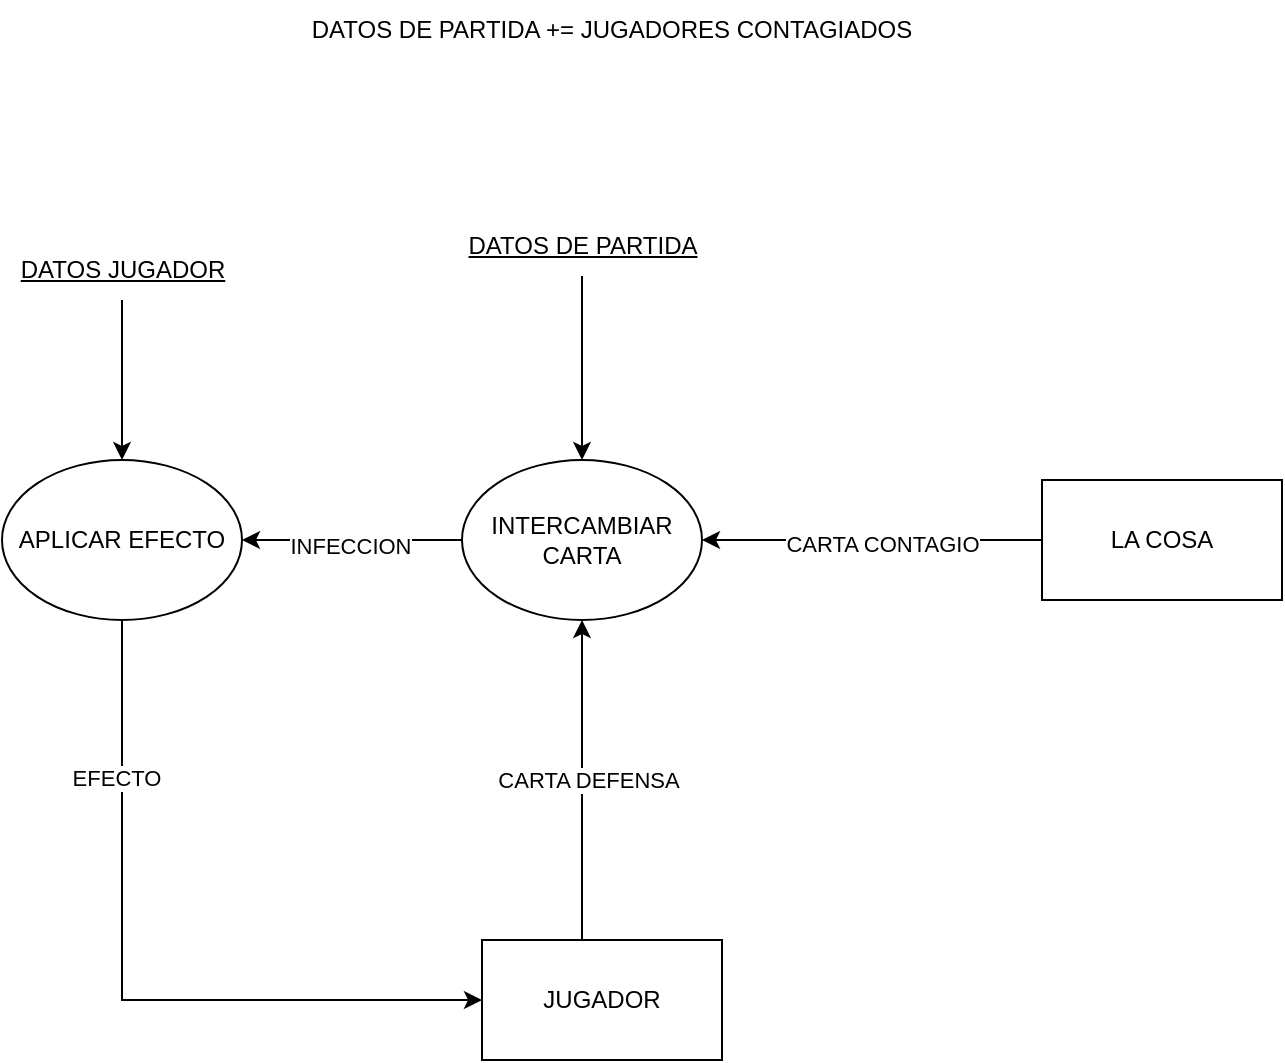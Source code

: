 <mxfile version="21.7.2" type="github">
  <diagram name="Page-1" id="yMPR5Zr8aLbWXgJyp48I">
    <mxGraphModel dx="1114" dy="615" grid="1" gridSize="10" guides="1" tooltips="1" connect="1" arrows="1" fold="1" page="1" pageScale="1" pageWidth="1390" pageHeight="980" math="0" shadow="0">
      <root>
        <mxCell id="0" />
        <mxCell id="1" parent="0" />
        <mxCell id="_i_tBixmd1OalZ8sn5dX-15" style="edgeStyle=orthogonalEdgeStyle;rounded=0;orthogonalLoop=1;jettySize=auto;html=1;entryX=0.5;entryY=1;entryDx=0;entryDy=0;" edge="1" parent="1" source="_i_tBixmd1OalZ8sn5dX-1" target="_i_tBixmd1OalZ8sn5dX-3">
          <mxGeometry relative="1" as="geometry">
            <Array as="points">
              <mxPoint x="570" y="480" />
              <mxPoint x="570" y="480" />
            </Array>
          </mxGeometry>
        </mxCell>
        <mxCell id="_i_tBixmd1OalZ8sn5dX-16" value="CARTA DEFENSA" style="edgeLabel;html=1;align=center;verticalAlign=middle;resizable=0;points=[];" vertex="1" connectable="0" parent="_i_tBixmd1OalZ8sn5dX-15">
          <mxGeometry y="-3" relative="1" as="geometry">
            <mxPoint as="offset" />
          </mxGeometry>
        </mxCell>
        <mxCell id="_i_tBixmd1OalZ8sn5dX-1" value="JUGADOR" style="rounded=0;whiteSpace=wrap;html=1;" vertex="1" parent="1">
          <mxGeometry x="520" y="520" width="120" height="60" as="geometry" />
        </mxCell>
        <mxCell id="_i_tBixmd1OalZ8sn5dX-4" style="edgeStyle=orthogonalEdgeStyle;rounded=0;orthogonalLoop=1;jettySize=auto;html=1;entryX=1;entryY=0.5;entryDx=0;entryDy=0;" edge="1" parent="1" source="_i_tBixmd1OalZ8sn5dX-2" target="_i_tBixmd1OalZ8sn5dX-3">
          <mxGeometry relative="1" as="geometry" />
        </mxCell>
        <mxCell id="_i_tBixmd1OalZ8sn5dX-5" value="CARTA CONTAGIO" style="edgeLabel;html=1;align=center;verticalAlign=middle;resizable=0;points=[];" vertex="1" connectable="0" parent="_i_tBixmd1OalZ8sn5dX-4">
          <mxGeometry x="-0.059" y="2" relative="1" as="geometry">
            <mxPoint as="offset" />
          </mxGeometry>
        </mxCell>
        <mxCell id="_i_tBixmd1OalZ8sn5dX-2" value="LA COSA" style="rounded=0;whiteSpace=wrap;html=1;" vertex="1" parent="1">
          <mxGeometry x="800" y="290" width="120" height="60" as="geometry" />
        </mxCell>
        <mxCell id="_i_tBixmd1OalZ8sn5dX-13" style="edgeStyle=orthogonalEdgeStyle;rounded=0;orthogonalLoop=1;jettySize=auto;html=1;entryX=1;entryY=0.5;entryDx=0;entryDy=0;" edge="1" parent="1" source="_i_tBixmd1OalZ8sn5dX-3" target="_i_tBixmd1OalZ8sn5dX-12">
          <mxGeometry relative="1" as="geometry" />
        </mxCell>
        <mxCell id="_i_tBixmd1OalZ8sn5dX-14" value="INFECCION" style="edgeLabel;html=1;align=center;verticalAlign=middle;resizable=0;points=[];" vertex="1" connectable="0" parent="_i_tBixmd1OalZ8sn5dX-13">
          <mxGeometry x="0.022" y="3" relative="1" as="geometry">
            <mxPoint as="offset" />
          </mxGeometry>
        </mxCell>
        <mxCell id="_i_tBixmd1OalZ8sn5dX-3" value="&lt;div&gt;INTERCAMBIAR&lt;/div&gt;&lt;div&gt;CARTA&lt;br&gt;&lt;/div&gt;" style="ellipse;whiteSpace=wrap;html=1;" vertex="1" parent="1">
          <mxGeometry x="510" y="280" width="120" height="80" as="geometry" />
        </mxCell>
        <mxCell id="_i_tBixmd1OalZ8sn5dX-9" style="edgeStyle=orthogonalEdgeStyle;rounded=0;orthogonalLoop=1;jettySize=auto;html=1;entryX=0.5;entryY=0;entryDx=0;entryDy=0;" edge="1" parent="1" source="_i_tBixmd1OalZ8sn5dX-8" target="_i_tBixmd1OalZ8sn5dX-3">
          <mxGeometry relative="1" as="geometry" />
        </mxCell>
        <mxCell id="_i_tBixmd1OalZ8sn5dX-8" value="&lt;u&gt;DATOS DE PARTIDA&lt;br&gt;&lt;/u&gt;" style="text;html=1;align=center;verticalAlign=middle;resizable=0;points=[];autosize=1;strokeColor=none;fillColor=none;" vertex="1" parent="1">
          <mxGeometry x="500" y="158" width="140" height="30" as="geometry" />
        </mxCell>
        <mxCell id="_i_tBixmd1OalZ8sn5dX-10" value="DATOS DE PARTIDA += JUGADORES CONTAGIADOS" style="text;html=1;strokeColor=none;fillColor=none;align=center;verticalAlign=middle;whiteSpace=wrap;rounded=0;" vertex="1" parent="1">
          <mxGeometry x="400" y="50" width="370" height="30" as="geometry" />
        </mxCell>
        <mxCell id="_i_tBixmd1OalZ8sn5dX-17" style="edgeStyle=orthogonalEdgeStyle;rounded=0;orthogonalLoop=1;jettySize=auto;html=1;entryX=0;entryY=0.5;entryDx=0;entryDy=0;" edge="1" parent="1" source="_i_tBixmd1OalZ8sn5dX-12" target="_i_tBixmd1OalZ8sn5dX-1">
          <mxGeometry relative="1" as="geometry">
            <Array as="points">
              <mxPoint x="340" y="550" />
            </Array>
          </mxGeometry>
        </mxCell>
        <mxCell id="_i_tBixmd1OalZ8sn5dX-18" value="EFECTO" style="edgeLabel;html=1;align=center;verticalAlign=middle;resizable=0;points=[];" vertex="1" connectable="0" parent="_i_tBixmd1OalZ8sn5dX-17">
          <mxGeometry x="-0.573" y="-3" relative="1" as="geometry">
            <mxPoint as="offset" />
          </mxGeometry>
        </mxCell>
        <mxCell id="_i_tBixmd1OalZ8sn5dX-12" value="APLICAR EFECTO" style="ellipse;whiteSpace=wrap;html=1;" vertex="1" parent="1">
          <mxGeometry x="280" y="280" width="120" height="80" as="geometry" />
        </mxCell>
        <mxCell id="_i_tBixmd1OalZ8sn5dX-20" style="edgeStyle=orthogonalEdgeStyle;rounded=0;orthogonalLoop=1;jettySize=auto;html=1;entryX=0.5;entryY=0;entryDx=0;entryDy=0;" edge="1" parent="1" source="_i_tBixmd1OalZ8sn5dX-19" target="_i_tBixmd1OalZ8sn5dX-12">
          <mxGeometry relative="1" as="geometry" />
        </mxCell>
        <mxCell id="_i_tBixmd1OalZ8sn5dX-19" value="&lt;u&gt;DATOS JUGADOR&lt;br&gt;&lt;/u&gt;" style="text;html=1;align=center;verticalAlign=middle;resizable=0;points=[];autosize=1;strokeColor=none;fillColor=none;" vertex="1" parent="1">
          <mxGeometry x="280" y="170" width="120" height="30" as="geometry" />
        </mxCell>
      </root>
    </mxGraphModel>
  </diagram>
</mxfile>
